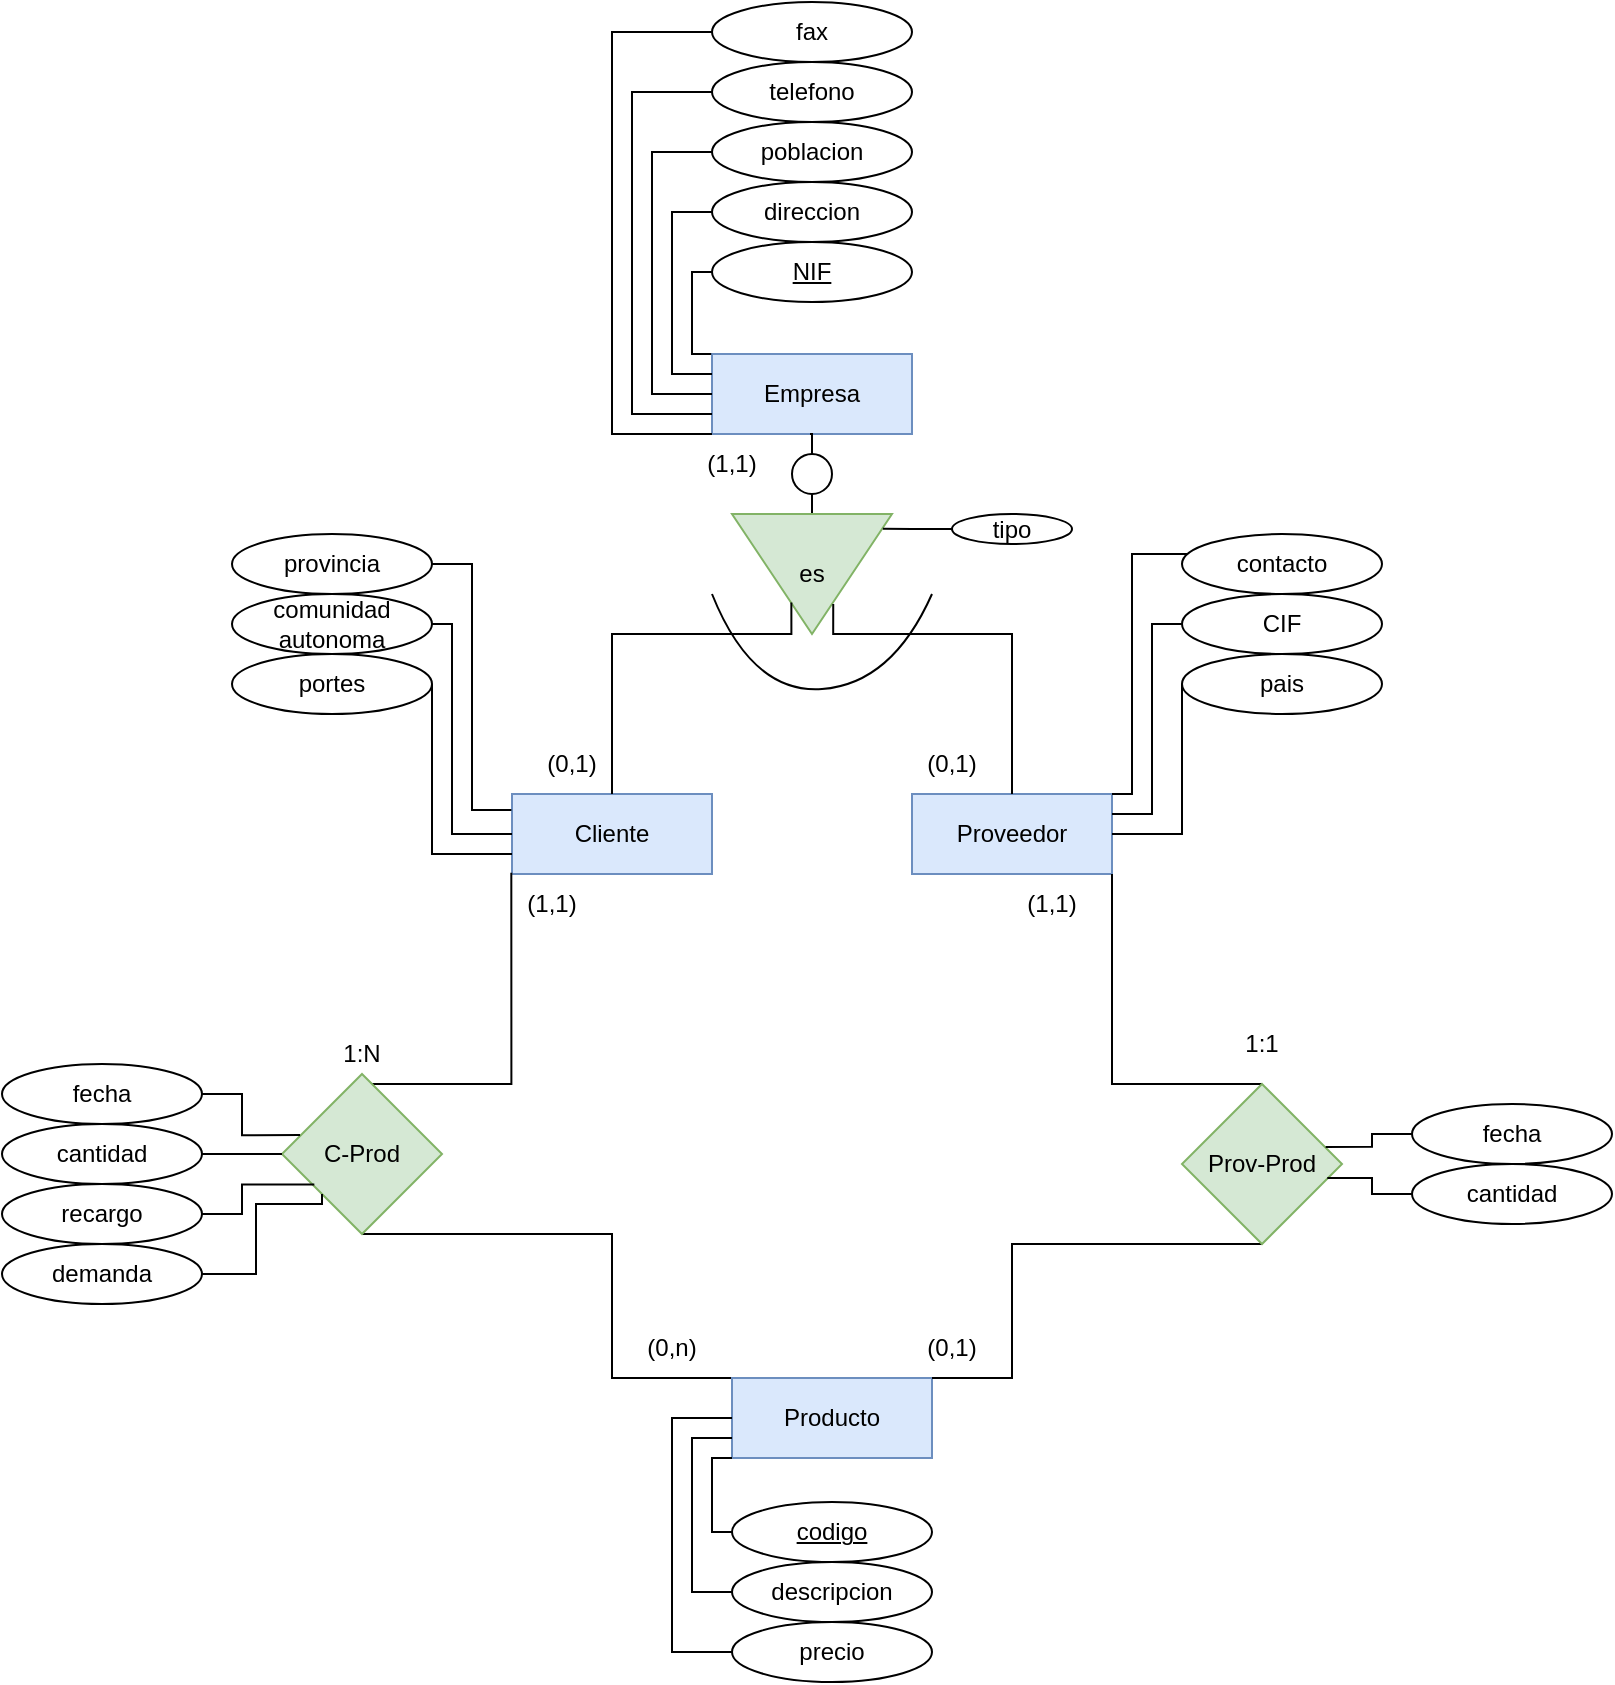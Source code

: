 <mxfile version="22.0.4" type="github">
  <diagram name="Página-1" id="3rt9o08_EEZjVEnaxzIQ">
    <mxGraphModel dx="2506" dy="2497" grid="1" gridSize="10" guides="1" tooltips="1" connect="1" arrows="1" fold="1" page="1" pageScale="1" pageWidth="1169" pageHeight="827" math="0" shadow="0">
      <root>
        <mxCell id="0" />
        <mxCell id="1" parent="0" />
        <mxCell id="zfdqlGUJjaQnBxxot2W5-1" value="Empresa" style="whiteSpace=wrap;html=1;align=center;fillColor=#dae8fc;strokeColor=#6c8ebf;" vertex="1" parent="1">
          <mxGeometry x="240" y="120" width="100" height="40" as="geometry" />
        </mxCell>
        <mxCell id="zfdqlGUJjaQnBxxot2W5-2" value="Cliente" style="whiteSpace=wrap;html=1;align=center;fillColor=#dae8fc;strokeColor=#6c8ebf;" vertex="1" parent="1">
          <mxGeometry x="140" y="340" width="100" height="40" as="geometry" />
        </mxCell>
        <mxCell id="zfdqlGUJjaQnBxxot2W5-3" value="Proveedor" style="whiteSpace=wrap;html=1;align=center;fillColor=#dae8fc;strokeColor=#6c8ebf;" vertex="1" parent="1">
          <mxGeometry x="340" y="340" width="100" height="40" as="geometry" />
        </mxCell>
        <mxCell id="zfdqlGUJjaQnBxxot2W5-30" style="edgeStyle=orthogonalEdgeStyle;rounded=0;orthogonalLoop=1;jettySize=auto;html=1;entryX=0.5;entryY=1;entryDx=0;entryDy=0;endArrow=none;endFill=0;exitX=0;exitY=0;exitDx=0;exitDy=0;" edge="1" parent="1" source="zfdqlGUJjaQnBxxot2W5-4" target="zfdqlGUJjaQnBxxot2W5-26">
          <mxGeometry relative="1" as="geometry">
            <Array as="points">
              <mxPoint x="190" y="632" />
            </Array>
          </mxGeometry>
        </mxCell>
        <mxCell id="zfdqlGUJjaQnBxxot2W5-4" value="Producto" style="whiteSpace=wrap;html=1;align=center;fillColor=#dae8fc;strokeColor=#6c8ebf;" vertex="1" parent="1">
          <mxGeometry x="250" y="632" width="100" height="40" as="geometry" />
        </mxCell>
        <mxCell id="zfdqlGUJjaQnBxxot2W5-69" style="edgeStyle=orthogonalEdgeStyle;rounded=0;orthogonalLoop=1;jettySize=auto;html=1;entryX=0.5;entryY=1;entryDx=0;entryDy=0;endArrow=none;endFill=0;" edge="1" parent="1" source="zfdqlGUJjaQnBxxot2W5-7" target="zfdqlGUJjaQnBxxot2W5-8">
          <mxGeometry relative="1" as="geometry" />
        </mxCell>
        <mxCell id="zfdqlGUJjaQnBxxot2W5-7" value="" style="triangle;whiteSpace=wrap;html=1;rotation=90;fillColor=#d5e8d4;strokeColor=#82b366;" vertex="1" parent="1">
          <mxGeometry x="260" y="190" width="60" height="80" as="geometry" />
        </mxCell>
        <mxCell id="zfdqlGUJjaQnBxxot2W5-8" value="" style="ellipse;whiteSpace=wrap;html=1;" vertex="1" parent="1">
          <mxGeometry x="280" y="170" width="20" height="20" as="geometry" />
        </mxCell>
        <mxCell id="zfdqlGUJjaQnBxxot2W5-9" value="es" style="text;html=1;strokeColor=none;fillColor=none;align=center;verticalAlign=middle;whiteSpace=wrap;rounded=0;" vertex="1" parent="1">
          <mxGeometry x="260" y="215" width="60" height="30" as="geometry" />
        </mxCell>
        <mxCell id="zfdqlGUJjaQnBxxot2W5-10" style="edgeStyle=orthogonalEdgeStyle;rounded=0;orthogonalLoop=1;jettySize=auto;html=1;entryX=0.328;entryY=0.977;entryDx=0;entryDy=0;entryPerimeter=0;endArrow=none;endFill=0;exitX=0.5;exitY=0;exitDx=0;exitDy=0;" edge="1" parent="1" source="zfdqlGUJjaQnBxxot2W5-2" target="zfdqlGUJjaQnBxxot2W5-9">
          <mxGeometry relative="1" as="geometry">
            <Array as="points">
              <mxPoint x="190" y="260" />
              <mxPoint x="280" y="260" />
            </Array>
          </mxGeometry>
        </mxCell>
        <mxCell id="zfdqlGUJjaQnBxxot2W5-11" style="edgeStyle=orthogonalEdgeStyle;rounded=0;orthogonalLoop=1;jettySize=auto;html=1;entryX=0.677;entryY=1;entryDx=0;entryDy=0;entryPerimeter=0;endArrow=none;endFill=0;" edge="1" parent="1" source="zfdqlGUJjaQnBxxot2W5-3" target="zfdqlGUJjaQnBxxot2W5-9">
          <mxGeometry relative="1" as="geometry">
            <Array as="points">
              <mxPoint x="390" y="260" />
              <mxPoint x="301" y="260" />
            </Array>
          </mxGeometry>
        </mxCell>
        <mxCell id="zfdqlGUJjaQnBxxot2W5-12" value="" style="curved=1;endArrow=none;html=1;rounded=0;endFill=0;" edge="1" parent="1">
          <mxGeometry width="50" height="50" relative="1" as="geometry">
            <mxPoint x="240" y="240" as="sourcePoint" />
            <mxPoint x="350" y="240" as="targetPoint" />
            <Array as="points">
              <mxPoint x="260" y="290" />
              <mxPoint x="330" y="285" />
            </Array>
          </mxGeometry>
        </mxCell>
        <mxCell id="zfdqlGUJjaQnBxxot2W5-13" value="NIF" style="ellipse;whiteSpace=wrap;html=1;align=center;fontStyle=4;" vertex="1" parent="1">
          <mxGeometry x="240" y="64" width="100" height="30" as="geometry" />
        </mxCell>
        <mxCell id="zfdqlGUJjaQnBxxot2W5-32" style="edgeStyle=orthogonalEdgeStyle;rounded=0;orthogonalLoop=1;jettySize=auto;html=1;entryX=0;entryY=0.25;entryDx=0;entryDy=0;endArrow=none;endFill=0;" edge="1" parent="1" source="zfdqlGUJjaQnBxxot2W5-14" target="zfdqlGUJjaQnBxxot2W5-1">
          <mxGeometry relative="1" as="geometry">
            <Array as="points">
              <mxPoint x="220" y="49" />
              <mxPoint x="220" y="130" />
            </Array>
          </mxGeometry>
        </mxCell>
        <mxCell id="zfdqlGUJjaQnBxxot2W5-14" value="direccion" style="ellipse;whiteSpace=wrap;html=1;align=center;" vertex="1" parent="1">
          <mxGeometry x="240" y="34" width="100" height="30" as="geometry" />
        </mxCell>
        <mxCell id="zfdqlGUJjaQnBxxot2W5-33" style="edgeStyle=orthogonalEdgeStyle;rounded=0;orthogonalLoop=1;jettySize=auto;html=1;entryX=0;entryY=0.5;entryDx=0;entryDy=0;endArrow=none;endFill=0;" edge="1" parent="1" source="zfdqlGUJjaQnBxxot2W5-15" target="zfdqlGUJjaQnBxxot2W5-1">
          <mxGeometry relative="1" as="geometry">
            <Array as="points">
              <mxPoint x="210" y="19" />
              <mxPoint x="210" y="140" />
            </Array>
          </mxGeometry>
        </mxCell>
        <mxCell id="zfdqlGUJjaQnBxxot2W5-15" value="poblacion" style="ellipse;whiteSpace=wrap;html=1;align=center;" vertex="1" parent="1">
          <mxGeometry x="240" y="4" width="100" height="30" as="geometry" />
        </mxCell>
        <mxCell id="zfdqlGUJjaQnBxxot2W5-34" style="edgeStyle=orthogonalEdgeStyle;rounded=0;orthogonalLoop=1;jettySize=auto;html=1;entryX=0;entryY=0.75;entryDx=0;entryDy=0;endArrow=none;endFill=0;" edge="1" parent="1" source="zfdqlGUJjaQnBxxot2W5-16" target="zfdqlGUJjaQnBxxot2W5-1">
          <mxGeometry relative="1" as="geometry">
            <Array as="points">
              <mxPoint x="200" y="-11" />
              <mxPoint x="200" y="150" />
            </Array>
          </mxGeometry>
        </mxCell>
        <mxCell id="zfdqlGUJjaQnBxxot2W5-16" value="telefono" style="ellipse;whiteSpace=wrap;html=1;align=center;" vertex="1" parent="1">
          <mxGeometry x="240" y="-26" width="100" height="30" as="geometry" />
        </mxCell>
        <mxCell id="zfdqlGUJjaQnBxxot2W5-35" style="edgeStyle=orthogonalEdgeStyle;rounded=0;orthogonalLoop=1;jettySize=auto;html=1;entryX=0;entryY=1;entryDx=0;entryDy=0;endArrow=none;endFill=0;" edge="1" parent="1" source="zfdqlGUJjaQnBxxot2W5-17" target="zfdqlGUJjaQnBxxot2W5-1">
          <mxGeometry relative="1" as="geometry">
            <Array as="points">
              <mxPoint x="190" y="-41" />
              <mxPoint x="190" y="160" />
            </Array>
          </mxGeometry>
        </mxCell>
        <mxCell id="zfdqlGUJjaQnBxxot2W5-17" value="fax" style="ellipse;whiteSpace=wrap;html=1;align=center;" vertex="1" parent="1">
          <mxGeometry x="240" y="-56" width="100" height="30" as="geometry" />
        </mxCell>
        <mxCell id="zfdqlGUJjaQnBxxot2W5-38" style="edgeStyle=orthogonalEdgeStyle;rounded=0;orthogonalLoop=1;jettySize=auto;html=1;entryX=-0.003;entryY=0.2;entryDx=0;entryDy=0;endArrow=none;endFill=0;entryPerimeter=0;" edge="1" parent="1" source="zfdqlGUJjaQnBxxot2W5-18" target="zfdqlGUJjaQnBxxot2W5-2">
          <mxGeometry relative="1" as="geometry" />
        </mxCell>
        <mxCell id="zfdqlGUJjaQnBxxot2W5-18" value="provincia" style="ellipse;whiteSpace=wrap;html=1;align=center;" vertex="1" parent="1">
          <mxGeometry y="210" width="100" height="30" as="geometry" />
        </mxCell>
        <mxCell id="zfdqlGUJjaQnBxxot2W5-37" style="edgeStyle=orthogonalEdgeStyle;rounded=0;orthogonalLoop=1;jettySize=auto;html=1;entryX=0;entryY=0.5;entryDx=0;entryDy=0;endArrow=none;endFill=0;exitX=1;exitY=0.5;exitDx=0;exitDy=0;" edge="1" parent="1" source="zfdqlGUJjaQnBxxot2W5-19" target="zfdqlGUJjaQnBxxot2W5-2">
          <mxGeometry relative="1" as="geometry">
            <Array as="points">
              <mxPoint x="110" y="255" />
              <mxPoint x="110" y="360" />
            </Array>
          </mxGeometry>
        </mxCell>
        <mxCell id="zfdqlGUJjaQnBxxot2W5-19" value="comunidad autonoma" style="ellipse;whiteSpace=wrap;html=1;align=center;" vertex="1" parent="1">
          <mxGeometry y="240" width="100" height="30" as="geometry" />
        </mxCell>
        <mxCell id="zfdqlGUJjaQnBxxot2W5-36" style="edgeStyle=orthogonalEdgeStyle;rounded=0;orthogonalLoop=1;jettySize=auto;html=1;entryX=0;entryY=0.75;entryDx=0;entryDy=0;endArrow=none;endFill=0;exitX=1;exitY=0.5;exitDx=0;exitDy=0;" edge="1" parent="1" source="zfdqlGUJjaQnBxxot2W5-20" target="zfdqlGUJjaQnBxxot2W5-2">
          <mxGeometry relative="1" as="geometry">
            <Array as="points">
              <mxPoint x="100" y="370" />
            </Array>
          </mxGeometry>
        </mxCell>
        <mxCell id="zfdqlGUJjaQnBxxot2W5-20" value="portes" style="ellipse;whiteSpace=wrap;html=1;align=center;" vertex="1" parent="1">
          <mxGeometry y="270" width="100" height="30" as="geometry" />
        </mxCell>
        <mxCell id="zfdqlGUJjaQnBxxot2W5-41" style="edgeStyle=orthogonalEdgeStyle;rounded=0;orthogonalLoop=1;jettySize=auto;html=1;entryX=1;entryY=0;entryDx=0;entryDy=0;endArrow=none;endFill=0;" edge="1" parent="1" source="zfdqlGUJjaQnBxxot2W5-21" target="zfdqlGUJjaQnBxxot2W5-3">
          <mxGeometry relative="1" as="geometry">
            <Array as="points">
              <mxPoint x="450" y="220" />
              <mxPoint x="450" y="340" />
            </Array>
          </mxGeometry>
        </mxCell>
        <mxCell id="zfdqlGUJjaQnBxxot2W5-21" value="contacto" style="ellipse;whiteSpace=wrap;html=1;align=center;" vertex="1" parent="1">
          <mxGeometry x="475" y="210" width="100" height="30" as="geometry" />
        </mxCell>
        <mxCell id="zfdqlGUJjaQnBxxot2W5-22" value="CIF" style="ellipse;whiteSpace=wrap;html=1;align=center;" vertex="1" parent="1">
          <mxGeometry x="475" y="240" width="100" height="30" as="geometry" />
        </mxCell>
        <mxCell id="zfdqlGUJjaQnBxxot2W5-39" style="edgeStyle=orthogonalEdgeStyle;rounded=0;orthogonalLoop=1;jettySize=auto;html=1;entryX=1;entryY=0.5;entryDx=0;entryDy=0;endArrow=none;endFill=0;exitX=0;exitY=0.5;exitDx=0;exitDy=0;" edge="1" parent="1" source="zfdqlGUJjaQnBxxot2W5-23" target="zfdqlGUJjaQnBxxot2W5-3">
          <mxGeometry relative="1" as="geometry">
            <Array as="points">
              <mxPoint x="475" y="360" />
            </Array>
          </mxGeometry>
        </mxCell>
        <mxCell id="zfdqlGUJjaQnBxxot2W5-23" value="pais" style="ellipse;whiteSpace=wrap;html=1;align=center;" vertex="1" parent="1">
          <mxGeometry x="475" y="270" width="100" height="30" as="geometry" />
        </mxCell>
        <mxCell id="zfdqlGUJjaQnBxxot2W5-27" style="edgeStyle=orthogonalEdgeStyle;rounded=0;orthogonalLoop=1;jettySize=auto;html=1;entryX=1;entryY=0;entryDx=0;entryDy=0;endArrow=none;endFill=0;exitX=0.5;exitY=0;exitDx=0;exitDy=0;" edge="1" parent="1" source="zfdqlGUJjaQnBxxot2W5-25" target="zfdqlGUJjaQnBxxot2W5-59">
          <mxGeometry relative="1" as="geometry">
            <Array as="points">
              <mxPoint x="440" y="485" />
            </Array>
          </mxGeometry>
        </mxCell>
        <mxCell id="zfdqlGUJjaQnBxxot2W5-29" style="edgeStyle=orthogonalEdgeStyle;rounded=0;orthogonalLoop=1;jettySize=auto;html=1;entryX=1;entryY=0;entryDx=0;entryDy=0;endArrow=none;endFill=0;exitX=0.5;exitY=1;exitDx=0;exitDy=0;" edge="1" parent="1" source="zfdqlGUJjaQnBxxot2W5-25" target="zfdqlGUJjaQnBxxot2W5-4">
          <mxGeometry relative="1" as="geometry">
            <Array as="points">
              <mxPoint x="390" y="632" />
            </Array>
          </mxGeometry>
        </mxCell>
        <mxCell id="zfdqlGUJjaQnBxxot2W5-25" value="Prov-Prod" style="rhombus;whiteSpace=wrap;html=1;fillColor=#d5e8d4;strokeColor=#82b366;" vertex="1" parent="1">
          <mxGeometry x="475" y="485" width="80" height="80" as="geometry" />
        </mxCell>
        <mxCell id="zfdqlGUJjaQnBxxot2W5-28" style="edgeStyle=orthogonalEdgeStyle;rounded=0;orthogonalLoop=1;jettySize=auto;html=1;entryX=0.161;entryY=-0.019;entryDx=0;entryDy=0;endArrow=none;endFill=0;entryPerimeter=0;exitX=0.5;exitY=1;exitDx=0;exitDy=0;" edge="1" parent="1" source="zfdqlGUJjaQnBxxot2W5-64" target="zfdqlGUJjaQnBxxot2W5-63">
          <mxGeometry relative="1" as="geometry">
            <Array as="points">
              <mxPoint x="140" y="485" />
            </Array>
          </mxGeometry>
        </mxCell>
        <mxCell id="zfdqlGUJjaQnBxxot2W5-26" value="C-Prod" style="rhombus;whiteSpace=wrap;html=1;fillColor=#d5e8d4;strokeColor=#82b366;" vertex="1" parent="1">
          <mxGeometry x="25" y="480" width="80" height="80" as="geometry" />
        </mxCell>
        <mxCell id="zfdqlGUJjaQnBxxot2W5-31" style="edgeStyle=orthogonalEdgeStyle;rounded=0;orthogonalLoop=1;jettySize=auto;html=1;entryX=-0.004;entryY=0.013;entryDx=0;entryDy=0;entryPerimeter=0;endArrow=none;endFill=0;" edge="1" parent="1" source="zfdqlGUJjaQnBxxot2W5-13" target="zfdqlGUJjaQnBxxot2W5-1">
          <mxGeometry relative="1" as="geometry">
            <Array as="points">
              <mxPoint x="230" y="79" />
              <mxPoint x="230" y="120" />
              <mxPoint x="240" y="120" />
            </Array>
          </mxGeometry>
        </mxCell>
        <mxCell id="zfdqlGUJjaQnBxxot2W5-40" style="edgeStyle=orthogonalEdgeStyle;rounded=0;orthogonalLoop=1;jettySize=auto;html=1;endArrow=none;endFill=0;entryX=1;entryY=0.25;entryDx=0;entryDy=0;" edge="1" parent="1" source="zfdqlGUJjaQnBxxot2W5-22" target="zfdqlGUJjaQnBxxot2W5-3">
          <mxGeometry relative="1" as="geometry">
            <mxPoint x="440" y="370" as="targetPoint" />
            <Array as="points">
              <mxPoint x="460" y="255" />
              <mxPoint x="460" y="350" />
            </Array>
          </mxGeometry>
        </mxCell>
        <mxCell id="zfdqlGUJjaQnBxxot2W5-48" style="edgeStyle=orthogonalEdgeStyle;rounded=0;orthogonalLoop=1;jettySize=auto;html=1;entryX=0;entryY=1;entryDx=0;entryDy=0;endArrow=none;endFill=0;" edge="1" parent="1" source="zfdqlGUJjaQnBxxot2W5-43" target="zfdqlGUJjaQnBxxot2W5-4">
          <mxGeometry relative="1" as="geometry">
            <Array as="points">
              <mxPoint x="240" y="709" />
              <mxPoint x="240" y="672" />
            </Array>
          </mxGeometry>
        </mxCell>
        <mxCell id="zfdqlGUJjaQnBxxot2W5-43" value="codigo" style="ellipse;whiteSpace=wrap;html=1;align=center;fontStyle=4;" vertex="1" parent="1">
          <mxGeometry x="250" y="694" width="100" height="30" as="geometry" />
        </mxCell>
        <mxCell id="zfdqlGUJjaQnBxxot2W5-49" style="edgeStyle=orthogonalEdgeStyle;rounded=0;orthogonalLoop=1;jettySize=auto;html=1;entryX=0;entryY=0.75;entryDx=0;entryDy=0;endArrow=none;endFill=0;" edge="1" parent="1" source="zfdqlGUJjaQnBxxot2W5-46" target="zfdqlGUJjaQnBxxot2W5-4">
          <mxGeometry relative="1" as="geometry">
            <Array as="points">
              <mxPoint x="230" y="739" />
              <mxPoint x="230" y="662" />
            </Array>
          </mxGeometry>
        </mxCell>
        <mxCell id="zfdqlGUJjaQnBxxot2W5-46" value="descripcion" style="ellipse;whiteSpace=wrap;html=1;align=center;" vertex="1" parent="1">
          <mxGeometry x="250" y="724" width="100" height="30" as="geometry" />
        </mxCell>
        <mxCell id="zfdqlGUJjaQnBxxot2W5-47" value="precio" style="ellipse;whiteSpace=wrap;html=1;align=center;" vertex="1" parent="1">
          <mxGeometry x="250" y="754" width="100" height="30" as="geometry" />
        </mxCell>
        <mxCell id="zfdqlGUJjaQnBxxot2W5-50" style="edgeStyle=orthogonalEdgeStyle;rounded=0;orthogonalLoop=1;jettySize=auto;html=1;entryX=0;entryY=0.5;entryDx=0;entryDy=0;endArrow=none;endFill=0;" edge="1" parent="1" source="zfdqlGUJjaQnBxxot2W5-47" target="zfdqlGUJjaQnBxxot2W5-4">
          <mxGeometry relative="1" as="geometry">
            <Array as="points">
              <mxPoint x="220" y="769" />
              <mxPoint x="220" y="652" />
            </Array>
          </mxGeometry>
        </mxCell>
        <mxCell id="zfdqlGUJjaQnBxxot2W5-51" value="fecha" style="ellipse;whiteSpace=wrap;html=1;align=center;" vertex="1" parent="1">
          <mxGeometry x="-115" y="475" width="100" height="30" as="geometry" />
        </mxCell>
        <mxCell id="zfdqlGUJjaQnBxxot2W5-65" style="edgeStyle=orthogonalEdgeStyle;rounded=0;orthogonalLoop=1;jettySize=auto;html=1;entryX=0;entryY=0.5;entryDx=0;entryDy=0;endArrow=none;endFill=0;" edge="1" parent="1" source="zfdqlGUJjaQnBxxot2W5-52" target="zfdqlGUJjaQnBxxot2W5-26">
          <mxGeometry relative="1" as="geometry" />
        </mxCell>
        <mxCell id="zfdqlGUJjaQnBxxot2W5-52" value="cantidad" style="ellipse;whiteSpace=wrap;html=1;align=center;" vertex="1" parent="1">
          <mxGeometry x="-115" y="505" width="100" height="30" as="geometry" />
        </mxCell>
        <mxCell id="zfdqlGUJjaQnBxxot2W5-53" value="tipo" style="ellipse;whiteSpace=wrap;html=1;align=center;" vertex="1" parent="1">
          <mxGeometry x="360" y="200" width="60" height="15" as="geometry" />
        </mxCell>
        <mxCell id="zfdqlGUJjaQnBxxot2W5-54" style="edgeStyle=orthogonalEdgeStyle;rounded=0;orthogonalLoop=1;jettySize=auto;html=1;entryX=0.122;entryY=0.057;entryDx=0;entryDy=0;entryPerimeter=0;endArrow=none;endFill=0;" edge="1" parent="1" source="zfdqlGUJjaQnBxxot2W5-53" target="zfdqlGUJjaQnBxxot2W5-7">
          <mxGeometry relative="1" as="geometry" />
        </mxCell>
        <mxCell id="zfdqlGUJjaQnBxxot2W5-56" value="(1,1)" style="text;html=1;strokeColor=none;fillColor=none;align=center;verticalAlign=middle;whiteSpace=wrap;rounded=0;" vertex="1" parent="1">
          <mxGeometry x="220" y="160" width="60" height="30" as="geometry" />
        </mxCell>
        <mxCell id="zfdqlGUJjaQnBxxot2W5-57" value="(0,1)" style="text;html=1;strokeColor=none;fillColor=none;align=center;verticalAlign=middle;whiteSpace=wrap;rounded=0;" vertex="1" parent="1">
          <mxGeometry x="140" y="310" width="60" height="30" as="geometry" />
        </mxCell>
        <mxCell id="zfdqlGUJjaQnBxxot2W5-58" value="(0,1)" style="text;html=1;strokeColor=none;fillColor=none;align=center;verticalAlign=middle;whiteSpace=wrap;rounded=0;" vertex="1" parent="1">
          <mxGeometry x="330" y="310" width="60" height="30" as="geometry" />
        </mxCell>
        <mxCell id="zfdqlGUJjaQnBxxot2W5-59" value="(1,1)" style="text;html=1;strokeColor=none;fillColor=none;align=center;verticalAlign=middle;whiteSpace=wrap;rounded=0;" vertex="1" parent="1">
          <mxGeometry x="380" y="380" width="60" height="30" as="geometry" />
        </mxCell>
        <mxCell id="zfdqlGUJjaQnBxxot2W5-60" value="(0,1)" style="text;html=1;strokeColor=none;fillColor=none;align=center;verticalAlign=middle;whiteSpace=wrap;rounded=0;" vertex="1" parent="1">
          <mxGeometry x="330" y="602" width="60" height="30" as="geometry" />
        </mxCell>
        <mxCell id="zfdqlGUJjaQnBxxot2W5-61" value="1:1" style="text;html=1;strokeColor=none;fillColor=none;align=center;verticalAlign=middle;whiteSpace=wrap;rounded=0;" vertex="1" parent="1">
          <mxGeometry x="485" y="450" width="60" height="30" as="geometry" />
        </mxCell>
        <mxCell id="zfdqlGUJjaQnBxxot2W5-62" value="(0,n)" style="text;html=1;strokeColor=none;fillColor=none;align=center;verticalAlign=middle;whiteSpace=wrap;rounded=0;" vertex="1" parent="1">
          <mxGeometry x="190" y="602" width="60" height="30" as="geometry" />
        </mxCell>
        <mxCell id="zfdqlGUJjaQnBxxot2W5-63" value="(1,1)" style="text;html=1;strokeColor=none;fillColor=none;align=center;verticalAlign=middle;whiteSpace=wrap;rounded=0;" vertex="1" parent="1">
          <mxGeometry x="130" y="380" width="60" height="30" as="geometry" />
        </mxCell>
        <mxCell id="zfdqlGUJjaQnBxxot2W5-64" value="1:N" style="text;html=1;strokeColor=none;fillColor=none;align=center;verticalAlign=middle;whiteSpace=wrap;rounded=0;" vertex="1" parent="1">
          <mxGeometry x="35" y="455" width="60" height="30" as="geometry" />
        </mxCell>
        <mxCell id="zfdqlGUJjaQnBxxot2W5-67" style="edgeStyle=orthogonalEdgeStyle;rounded=0;orthogonalLoop=1;jettySize=auto;html=1;entryX=0.113;entryY=0.382;entryDx=0;entryDy=0;entryPerimeter=0;endArrow=none;endFill=0;" edge="1" parent="1" source="zfdqlGUJjaQnBxxot2W5-51" target="zfdqlGUJjaQnBxxot2W5-26">
          <mxGeometry relative="1" as="geometry" />
        </mxCell>
        <mxCell id="zfdqlGUJjaQnBxxot2W5-71" style="edgeStyle=orthogonalEdgeStyle;rounded=0;orthogonalLoop=1;jettySize=auto;html=1;endArrow=none;endFill=0;" edge="1" parent="1" source="zfdqlGUJjaQnBxxot2W5-8">
          <mxGeometry relative="1" as="geometry">
            <mxPoint x="290" y="160" as="targetPoint" />
            <Array as="points">
              <mxPoint x="290" y="160" />
              <mxPoint x="289" y="160" />
            </Array>
          </mxGeometry>
        </mxCell>
        <mxCell id="zfdqlGUJjaQnBxxot2W5-77" style="edgeStyle=orthogonalEdgeStyle;rounded=0;orthogonalLoop=1;jettySize=auto;html=1;entryX=0.202;entryY=0.691;entryDx=0;entryDy=0;entryPerimeter=0;endArrow=none;endFill=0;exitX=1;exitY=0.5;exitDx=0;exitDy=0;" edge="1" parent="1" source="zfdqlGUJjaQnBxxot2W5-75" target="zfdqlGUJjaQnBxxot2W5-26">
          <mxGeometry relative="1" as="geometry">
            <mxPoint x="35" y="559.51" as="targetPoint" />
            <mxPoint x="-12" y="544.51" as="sourcePoint" />
          </mxGeometry>
        </mxCell>
        <mxCell id="zfdqlGUJjaQnBxxot2W5-75" value="recargo" style="ellipse;whiteSpace=wrap;html=1;align=center;" vertex="1" parent="1">
          <mxGeometry x="-115" y="535" width="100" height="30" as="geometry" />
        </mxCell>
        <mxCell id="zfdqlGUJjaQnBxxot2W5-78" style="edgeStyle=orthogonalEdgeStyle;rounded=0;orthogonalLoop=1;jettySize=auto;html=1;entryX=0;entryY=1;entryDx=0;entryDy=0;endArrow=none;endFill=0;" edge="1" parent="1" source="zfdqlGUJjaQnBxxot2W5-76" target="zfdqlGUJjaQnBxxot2W5-26">
          <mxGeometry relative="1" as="geometry">
            <Array as="points">
              <mxPoint x="12" y="580" />
              <mxPoint x="12" y="545" />
              <mxPoint x="45" y="545" />
            </Array>
          </mxGeometry>
        </mxCell>
        <mxCell id="zfdqlGUJjaQnBxxot2W5-76" value="demanda" style="ellipse;whiteSpace=wrap;html=1;align=center;" vertex="1" parent="1">
          <mxGeometry x="-115" y="565" width="100" height="30" as="geometry" />
        </mxCell>
        <mxCell id="zfdqlGUJjaQnBxxot2W5-81" style="edgeStyle=orthogonalEdgeStyle;rounded=0;orthogonalLoop=1;jettySize=auto;html=1;entryX=0.898;entryY=0.393;entryDx=0;entryDy=0;entryPerimeter=0;endArrow=none;endFill=0;" edge="1" parent="1" source="zfdqlGUJjaQnBxxot2W5-79" target="zfdqlGUJjaQnBxxot2W5-25">
          <mxGeometry relative="1" as="geometry" />
        </mxCell>
        <mxCell id="zfdqlGUJjaQnBxxot2W5-79" value="fecha" style="ellipse;whiteSpace=wrap;html=1;align=center;" vertex="1" parent="1">
          <mxGeometry x="590" y="495" width="100" height="30" as="geometry" />
        </mxCell>
        <mxCell id="zfdqlGUJjaQnBxxot2W5-80" value="cantidad" style="ellipse;whiteSpace=wrap;html=1;align=center;" vertex="1" parent="1">
          <mxGeometry x="590" y="525" width="100" height="30" as="geometry" />
        </mxCell>
        <mxCell id="zfdqlGUJjaQnBxxot2W5-82" style="edgeStyle=orthogonalEdgeStyle;rounded=0;orthogonalLoop=1;jettySize=auto;html=1;entryX=0.908;entryY=0.588;entryDx=0;entryDy=0;entryPerimeter=0;endArrow=none;endFill=0;" edge="1" parent="1" source="zfdqlGUJjaQnBxxot2W5-80" target="zfdqlGUJjaQnBxxot2W5-25">
          <mxGeometry relative="1" as="geometry" />
        </mxCell>
      </root>
    </mxGraphModel>
  </diagram>
</mxfile>
